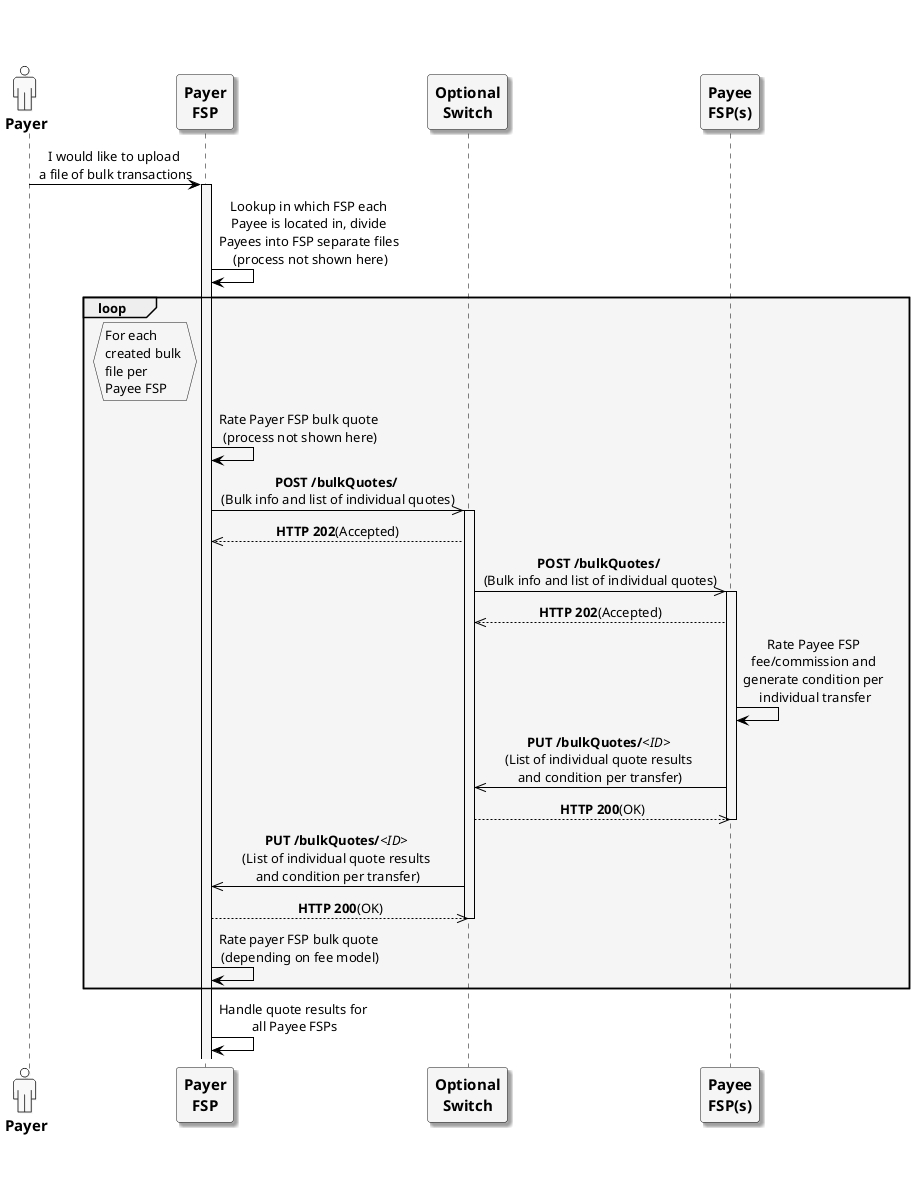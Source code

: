/'*****
License
--------------
Copyright © 2017 Bill & Melinda Gates Foundation
The Mojaloop files are made available by the Bill & Melinda Gates Foundation under the Apache License, Version 2.0 (the "License") and you may not use these files except in compliance with the License. You may obtain a copy of the License at
http://www.apache.org/licenses/LICENSE-2.0
Unless required by applicable law or agreed to in writing, the Mojaloop files are distributed on an "AS IS" BASIS, WITHOUT WARRANTIES OR CONDITIONS OF ANY KIND, either express or implied. See the License for the specific language governing permissions and limitations under the License.
Contributors
--------------
This is the official list of the Mojaloop project contributors for this file.
Names of the original copyright holders (individuals or organizations)
should be listed with a '*' in the first column. People who have
contributed from an organization can be listed under the organization
that actually holds the copyright for their contributions (see the
Gates Foundation organization for an example). Those individuals should have
their names indented and be marked with a '-'. Email address can be added
optionally within square brackets <email>.
* Gates Foundation
- Name Surname <name.surname@gatesfoundation.com>

* Henk Kodde <henk.kodde@modusbox.com>
--------------
******'/

@startuml

' define actor image
sprite $actor [25x48/16] {
    0000000000010000000000000
    0000000006CAC910000000000
    0000000095101292000000000
    0000000651000119000000000
    0000000B10000018400000000
    0000001A10000016600000000
    0000000B10000017510000000
    000000083100001A210000000
    0000000191000176110000000
    000000003A866A61100000000
    0000000000466211100000000
    0003333333334443333310000
    0088888888888888888892000
    0821111111111111111118200
    8311111111111111111111A00
    A111111111111111111111A20
    A111111111111111111111A20
    A111111111111111111111A20
    A111111111111111111111A20
    A111111111111111111111A20
    A111111111111111111111A20
    A111111111111111111111A20
    A111111111111111111111A20
    A111551111111111138111A20
    A111661111111111139111A20
    A211661111111111139111A20
    A211661111111111139111A20
    A211661111161111139111A20
    A2116611111A2111139111A20
    A2116611111A2111139111A20
    A2116611111A2111139111A20
    A7669611111A211113A666B20
    36669611111A211113A666610
    00016611111A2111139111110
    00006611111A2111139100000
    00006611111A2111139100000
    00006611111A2111139100000
    00006611111A2111139100000
    00006611111A2111139100000
    00006611111A2111139100000
    00006611111A2111139100000
    00006611111A2111139100000
    00006611111A2111139100000
    00006611111A2111139100000
    00006966666B7666679100000
    0000266666666666664100000
    0000000111111111111100000
    0000000000000000000000000
}

' declaring skinparam
skinparam sequenceMessageAlign center
skinparam shadowing false
skinparam defaultFontName Arial
skinparam monochrome true
skinparam SequenceLifeLineBackgroundColor WhiteSmoke
skinparam SequenceLifeLineBorderColor Black
skinparam ActorFontStyle Bold
skinparam ActorFontSize 15
skinparam ParticipantFontStyle Bold
skinparam ParticipantFontSize 15
skinparam ParticipantBackgroundColor WhiteSmoke
skinparam ArrowColor Black

skinparam actor {
    Bordercolor none
    Backgroundcolor none
    shadowing false
}

skinparam participant {
    shadowing true
}

' declare title
' title Example bulk quote process

' Actor Keys:
' participant - FSP(Payer/Payee) and Switch
' actor - Payer

' declare actors
actor "<$actor>\nPayer" as Payer
participant "Payer\nFSP" as PayerFSP
participant "Optional\nSwitch" as Switch
participant "Payee\nFSP(s)" as PayeeFSP

' start flow
Payer -> PayerFSP: I would like to upload \na file of bulk transactions
activate PayerFSP
PayerFSP -> PayerFSP: Lookup in which FSP each \nPayee is located in, divide \nPayees into FSP separate files \n(process not shown here)
Loop #OldLace
    hnote left of PayerFSP #OldLace
        For each 
        created bulk 
        file per 
        Payee FSP
    end hnote
    PayerFSP -> PayerFSP: Rate Payer FSP bulk quote \n(process not shown here)
    PayerFSP ->> Switch: **POST /bulkQuotes/** \n(Bulk info and list of individual quotes)
    activate Switch
    PayerFSP <<-- Switch: **HTTP 202**(Accepted)
    Switch ->> PayeeFSP: **POST /bulkQuotes/** \n(Bulk info and list of individual quotes)
    activate PayeeFSP
    Switch <<-- PayeeFSP: **HTTP 202**(Accepted)
    PayeeFSP -> PayeeFSP: Rate Payee FSP \nfee/commission and \ngenerate condition per \nindividual transfer
    Switch <<- PayeeFSP: **PUT /bulkQuotes/**<i><ID></i> \n(List of individual quote results \nand condition per transfer)
    Switch -->> PayeeFSP: **HTTP 200**(OK)
    deactivate PayeeFSP
    PayerFSP <<- Switch: **PUT /bulkQuotes/**<i><ID></i> \n(List of individual quote results \nand condition per transfer)
    PayerFSP -->> Switch: **HTTP 200**(OK)
    deactivate Switch
    PayerFSP -> PayerFSP: Rate payer FSP bulk quote \n(depending on fee model)
end Loop
PayerFSP -> PayerFSP: Handle quote results for \nall Payee FSPs
' deactivate PayerFSP
@enduml
